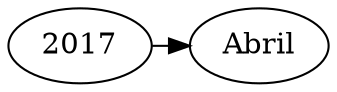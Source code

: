 digraph G{
rankdir=TB;
Nodo2017[label="2017"]
Nodo2017->Nodo20174;
Nodo20174[label="Abril"]
{rank = same; Nodo2017; Nodo20174; }

}